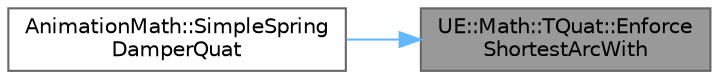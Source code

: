 digraph "UE::Math::TQuat::EnforceShortestArcWith"
{
 // INTERACTIVE_SVG=YES
 // LATEX_PDF_SIZE
  bgcolor="transparent";
  edge [fontname=Helvetica,fontsize=10,labelfontname=Helvetica,labelfontsize=10];
  node [fontname=Helvetica,fontsize=10,shape=box,height=0.2,width=0.4];
  rankdir="RL";
  Node1 [id="Node000001",label="UE::Math::TQuat::Enforce\lShortestArcWith",height=0.2,width=0.4,color="gray40", fillcolor="grey60", style="filled", fontcolor="black",tooltip="Enforce that the delta between this Quaternion and another one represents the shortest possible rotat..."];
  Node1 -> Node2 [id="edge1_Node000001_Node000002",dir="back",color="steelblue1",style="solid",tooltip=" "];
  Node2 [id="Node000002",label="AnimationMath::SimpleSpring\lDamperQuat",height=0.2,width=0.4,color="grey40", fillcolor="white", style="filled",URL="$de/d39/namespaceAnimationMath.html#a1c73df986566c9b4f54b49e5567d7e53",tooltip=" "];
}
